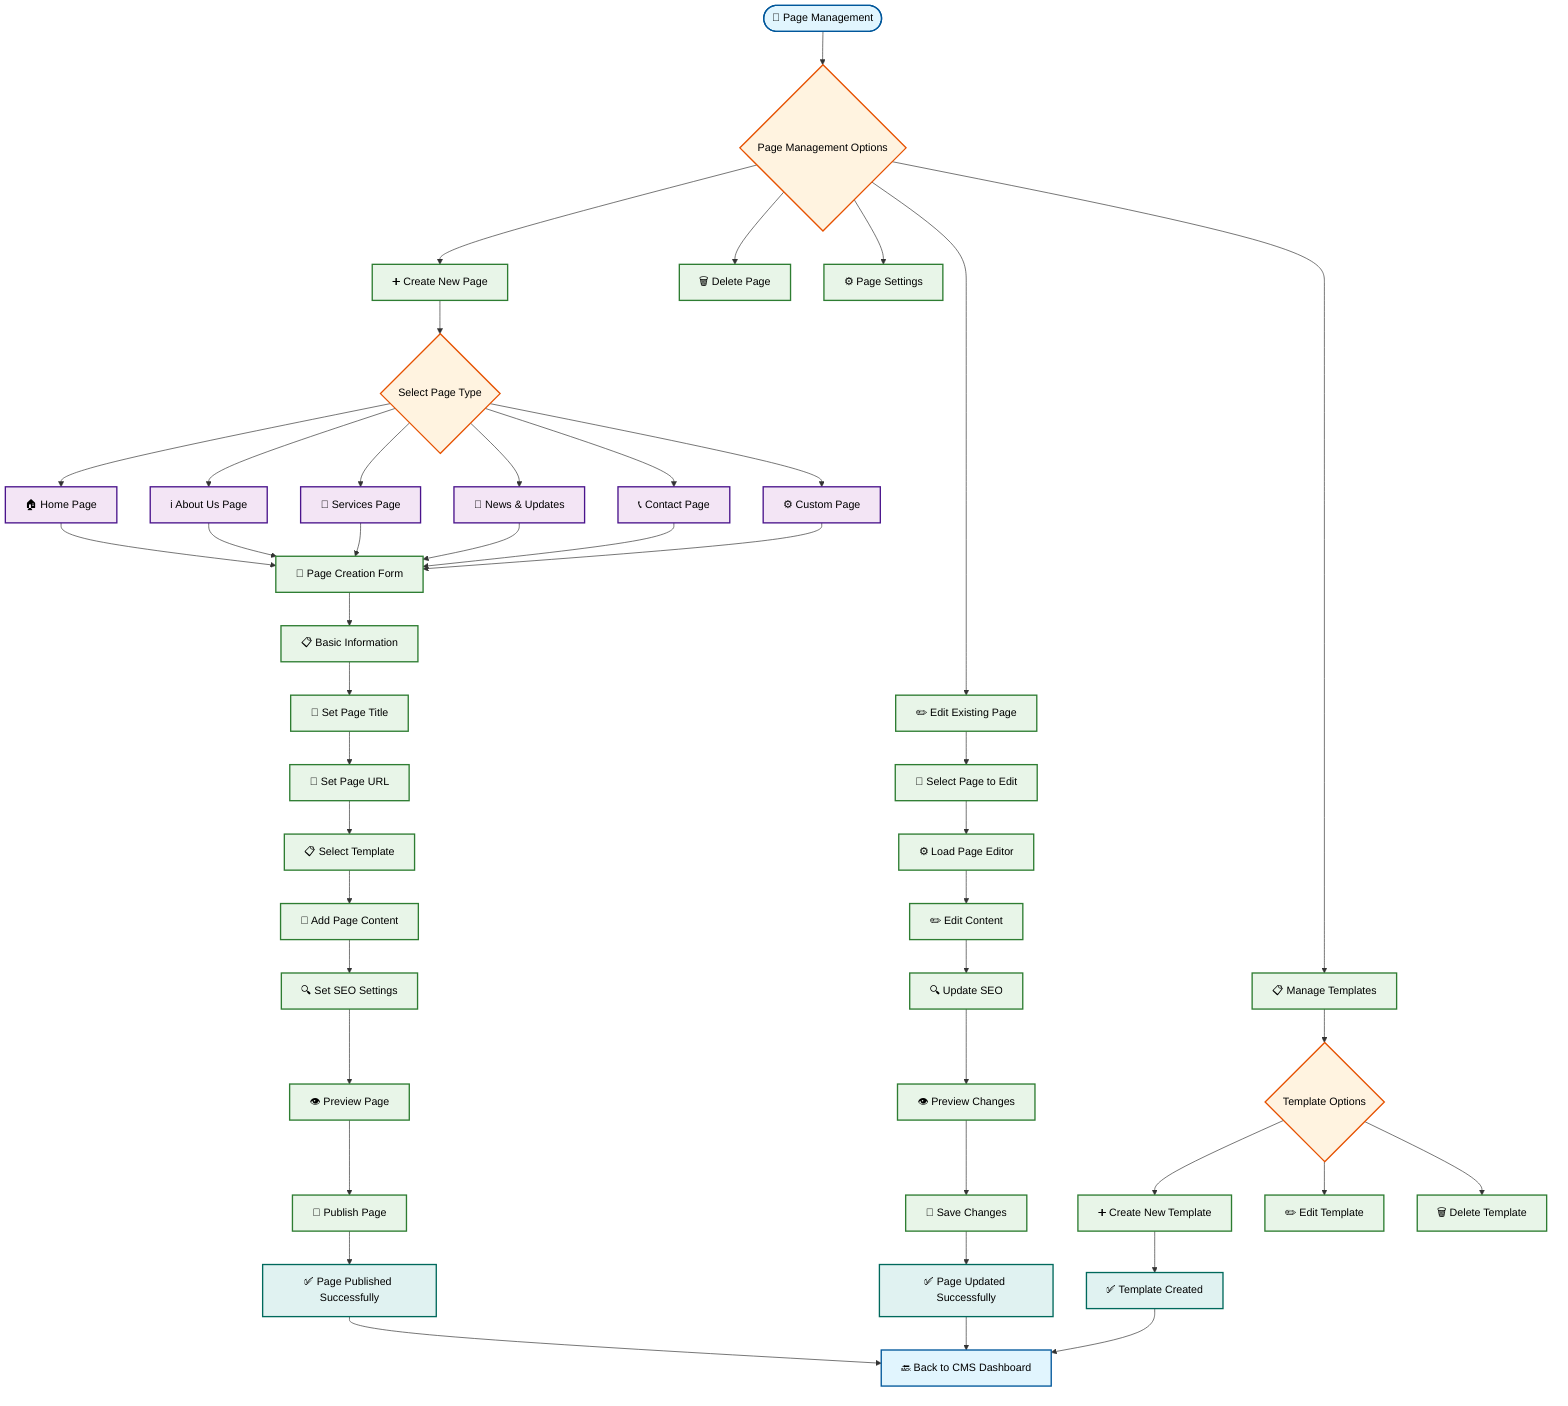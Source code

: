 flowchart TD
    %% Page Management - Create, Edit, Delete Pages
    
    Start([📄 Page Management]) --> PageOptions{Page Management Options}
    
    %% Main Page Operations
    PageOptions --> CreatePage[➕ Create New Page]
    PageOptions --> EditPage[✏️ Edit Existing Page]
    PageOptions --> DeletePage[🗑️ Delete Page]
    PageOptions --> PageTemplates[📋 Manage Templates]
    PageOptions --> PageSettings[⚙️ Page Settings]
    
    %% Create New Page Flow
    CreatePage --> SelectPageType{Select Page Type}
    SelectPageType --> HomePage[🏠 Home Page]
    SelectPageType --> AboutPage[ℹ️ About Us Page]
    SelectPageType --> ServicesPage[🏥 Services Page]
    SelectPageType --> NewsPage[📰 News & Updates]
    SelectPageType --> ContactPage[📞 Contact Page]
    SelectPageType --> CustomPage[⚙️ Custom Page]
    
    HomePage --> PageCreationForm[📝 Page Creation Form]
    AboutPage --> PageCreationForm
    ServicesPage --> PageCreationForm
    NewsPage --> PageCreationForm
    ContactPage --> PageCreationForm
    CustomPage --> PageCreationForm
    
    %% Page Creation Process
    PageCreationForm --> PageBasicInfo[📋 Basic Information]
    PageBasicInfo --> SetPageTitle[📝 Set Page Title]
    SetPageTitle --> SetPageURL[🔗 Set Page URL]
    SetPageURL --> SelectTemplate[📋 Select Template]
    SelectTemplate --> AddContent[📝 Add Page Content]
    AddContent --> SetSEO[🔍 Set SEO Settings]
    SetSEO --> PreviewPage[👁️ Preview Page]
    PreviewPage --> PublishPage[🚀 Publish Page]
    
    %% Edit Existing Page Flow
    EditPage --> SelectExistingPage[📄 Select Page to Edit]
    SelectExistingPage --> LoadPageEditor[⚙️ Load Page Editor]
    LoadPageEditor --> EditContent[✏️ Edit Content]
    EditContent --> UpdateSEO[🔍 Update SEO]
    UpdateSEO --> PreviewChanges[👁️ Preview Changes]
    PreviewChanges --> SaveChanges[💾 Save Changes]
    
    %% Page Templates Management
    PageTemplates --> TemplateOptions{Template Options}
    TemplateOptions --> CreateTemplate[➕ Create New Template]
    TemplateOptions --> EditTemplate[✏️ Edit Template]
    TemplateOptions --> DeleteTemplate[🗑️ Delete Template]
    
    %% Results
    PublishPage --> PagePublished[✅ Page Published Successfully]
    SaveChanges --> PageUpdated[✅ Page Updated Successfully]
    CreateTemplate --> TemplateCreated[✅ Template Created]
    
    PagePublished --> BackToCMS[🔙 Back to CMS Dashboard]
    PageUpdated --> BackToCMS
    TemplateCreated --> BackToCMS
    
    %% Styling
    classDef startEnd fill:#e1f5fe,stroke:#01579b,stroke-width:2px,color:#000
    classDef pageType fill:#f3e5f5,stroke:#4a148c,stroke-width:2px,color:#000
    classDef process fill:#e8f5e8,stroke:#2e7d32,stroke-width:2px,color:#000
    classDef decision fill:#fff3e0,stroke:#e65100,stroke-width:2px,color:#000
    classDef success fill:#e0f2f1,stroke:#00695c,stroke-width:2px,color:#000
    
    class Start,BackToCMS startEnd
    class HomePage,AboutPage,ServicesPage,NewsPage,ContactPage,CustomPage pageType
    class CreatePage,EditPage,DeletePage,PageTemplates,PageSettings,PageCreationForm,PageBasicInfo,SetPageTitle,SetPageURL,SelectTemplate,AddContent,SetSEO,PreviewPage,PublishPage,SelectExistingPage,LoadPageEditor,EditContent,UpdateSEO,PreviewChanges,SaveChanges,CreateTemplate,EditTemplate,DeleteTemplate process
    class PageOptions,SelectPageType,TemplateOptions decision
    class PagePublished,PageUpdated,TemplateCreated success